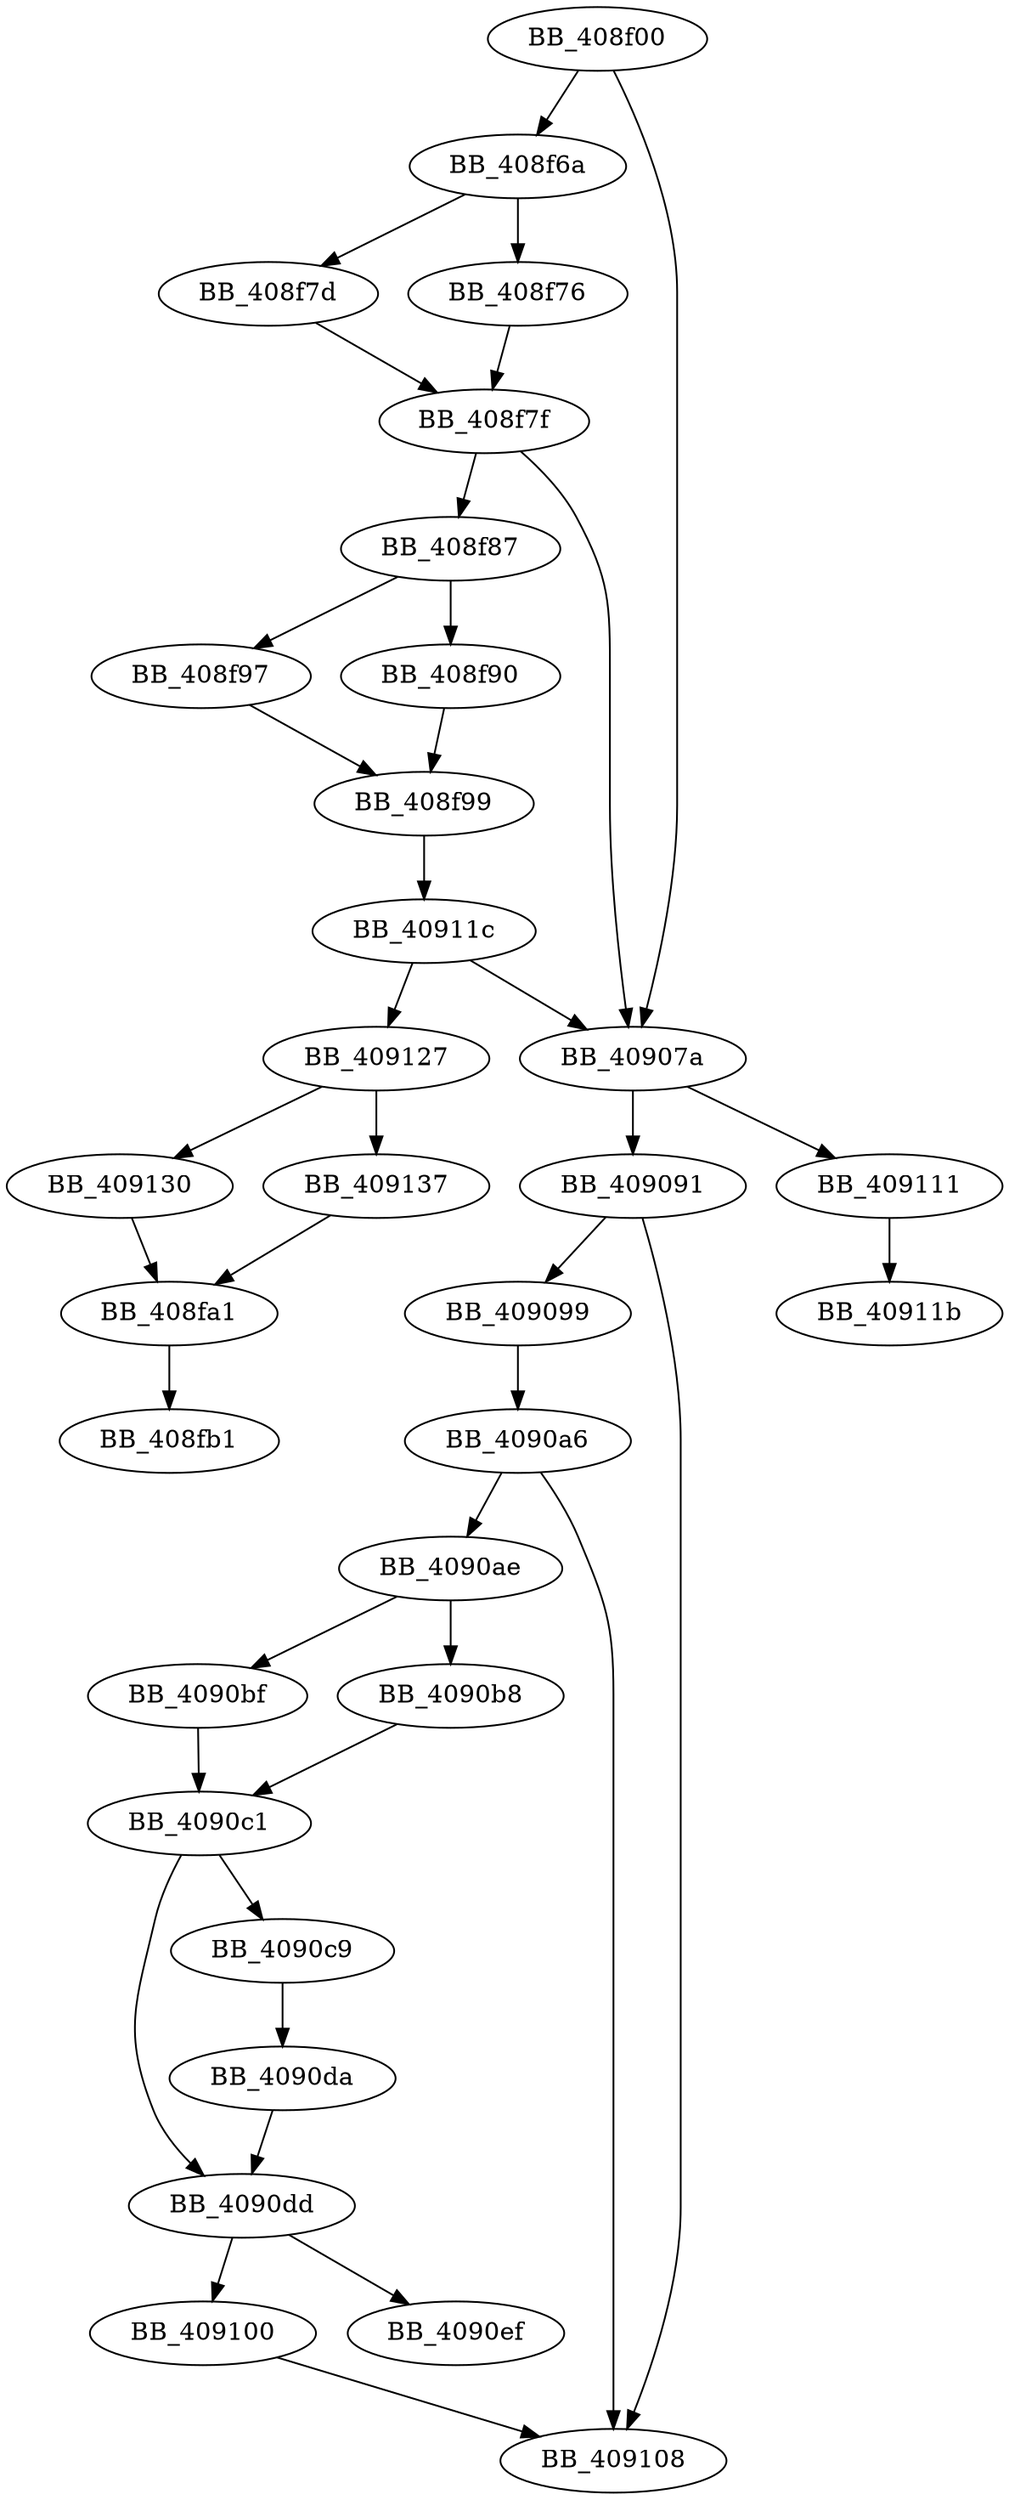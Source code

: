 DiGraph sub_408F00{
BB_408f00->BB_408f6a
BB_408f00->BB_40907a
BB_408f6a->BB_408f76
BB_408f6a->BB_408f7d
BB_408f76->BB_408f7f
BB_408f7d->BB_408f7f
BB_408f7f->BB_408f87
BB_408f7f->BB_40907a
BB_408f87->BB_408f90
BB_408f87->BB_408f97
BB_408f90->BB_408f99
BB_408f97->BB_408f99
BB_408f99->BB_40911c
BB_408fa1->BB_408fb1
BB_40907a->BB_409091
BB_40907a->BB_409111
BB_409091->BB_409099
BB_409091->BB_409108
BB_409099->BB_4090a6
BB_4090a6->BB_4090ae
BB_4090a6->BB_409108
BB_4090ae->BB_4090b8
BB_4090ae->BB_4090bf
BB_4090b8->BB_4090c1
BB_4090bf->BB_4090c1
BB_4090c1->BB_4090c9
BB_4090c1->BB_4090dd
BB_4090c9->BB_4090da
BB_4090da->BB_4090dd
BB_4090dd->BB_4090ef
BB_4090dd->BB_409100
BB_409100->BB_409108
BB_409111->BB_40911b
BB_40911c->BB_40907a
BB_40911c->BB_409127
BB_409127->BB_409130
BB_409127->BB_409137
BB_409130->BB_408fa1
BB_409137->BB_408fa1
}
